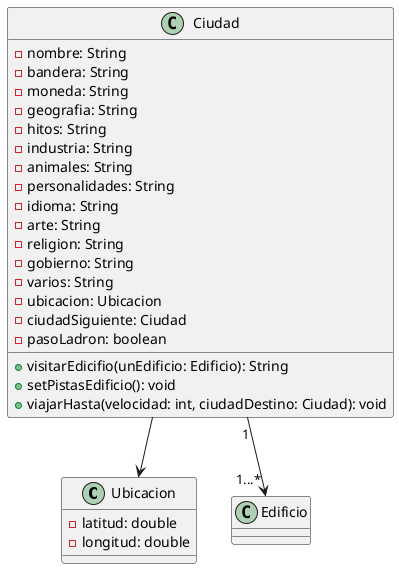 @startuml

class Ubicacion{
    - latitud: double
    - longitud: double
}

class Ciudad {
    -nombre: String
    -bandera: String
    -moneda: String
    -geografia: String
    -hitos: String
    -industria: String
    -animales: String
    -personalidades: String
    -idioma: String
    -arte: String
    -religion: String
    -gobierno: String
    -varios: String
    -ubicacion: Ubicacion
    -ciudadSiguiente: Ciudad
    -pasoLadron: boolean

    +visitarEdicifio(unEdificio: Edificio): String
    +setPistasEdificio(): void
    +viajarHasta(velocidad: int, ciudadDestino: Ciudad): void
}

Ciudad --> Ubicacion
Ciudad "1"-->"1...*" Edificio
@enduml